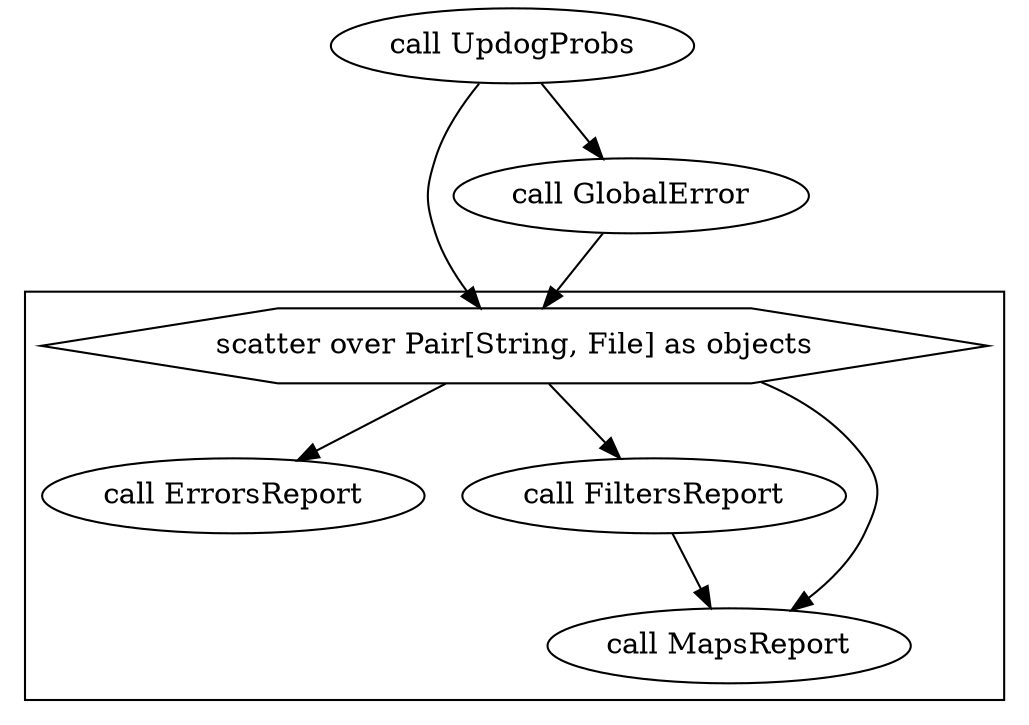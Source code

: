 digraph UpdogMaps {
  #rankdir=LR;
  compound=true;

  # Links
  SCATTER_0_VARIABLE_objects -> CALL_ErrorsReport
  CALL_GlobalError -> SCATTER_0_VARIABLE_objects
  CALL_FiltersReport -> CALL_MapsReport
  SCATTER_0_VARIABLE_objects -> CALL_MapsReport
  SCATTER_0_VARIABLE_objects -> CALL_FiltersReport
  CALL_UpdogProbs -> SCATTER_0_VARIABLE_objects
  CALL_UpdogProbs -> CALL_GlobalError

  # Nodes
  CALL_GlobalError [label="call GlobalError"]
  CALL_UpdogProbs [label="call UpdogProbs"]
  subgraph cluster_0 {
    style="filled,solid";
    fillcolor=white;
    CALL_FiltersReport [label="call FiltersReport"]
    CALL_MapsReport [label="call MapsReport"]
    CALL_ErrorsReport [label="call ErrorsReport"]
    SCATTER_0_VARIABLE_objects [shape="hexagon" label="scatter over Pair[String, File] as objects"]
  }
}
